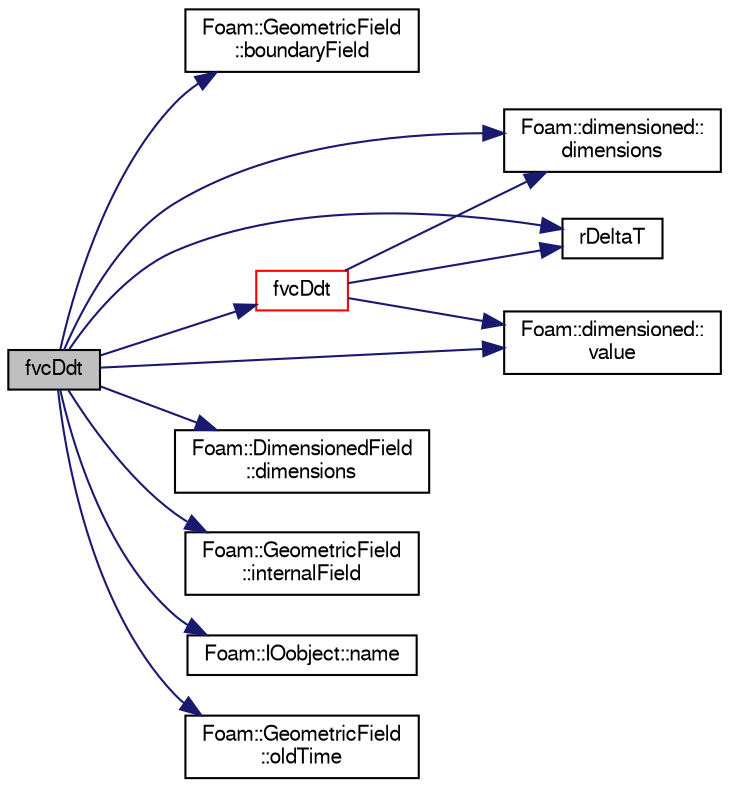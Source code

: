 digraph "fvcDdt"
{
  bgcolor="transparent";
  edge [fontname="FreeSans",fontsize="10",labelfontname="FreeSans",labelfontsize="10"];
  node [fontname="FreeSans",fontsize="10",shape=record];
  rankdir="LR";
  Node55 [label="fvcDdt",height=0.2,width=0.4,color="black", fillcolor="grey75", style="filled", fontcolor="black"];
  Node55 -> Node56 [color="midnightblue",fontsize="10",style="solid",fontname="FreeSans"];
  Node56 [label="Foam::GeometricField\l::boundaryField",height=0.2,width=0.4,color="black",URL="$a22434.html#a3c6c1a789b48ea0c5e8bff64f9c14f2d",tooltip="Return reference to GeometricBoundaryField. "];
  Node55 -> Node57 [color="midnightblue",fontsize="10",style="solid",fontname="FreeSans"];
  Node57 [label="Foam::dimensioned::\ldimensions",height=0.2,width=0.4,color="black",URL="$a26366.html#a512673c2674ca2d38885f1bb5f6994fb",tooltip="Return const reference to dimensions. "];
  Node55 -> Node58 [color="midnightblue",fontsize="10",style="solid",fontname="FreeSans"];
  Node58 [label="Foam::DimensionedField\l::dimensions",height=0.2,width=0.4,color="black",URL="$a26390.html#a66989c1e0666e0d0c93a2056ce75599e",tooltip="Return dimensions. "];
  Node55 -> Node59 [color="midnightblue",fontsize="10",style="solid",fontname="FreeSans"];
  Node59 [label="fvcDdt",height=0.2,width=0.4,color="red",URL="$a22466.html#a2b9a1541ce06c457e16e2cb676f67e46"];
  Node59 -> Node57 [color="midnightblue",fontsize="10",style="solid",fontname="FreeSans"];
  Node59 -> Node61 [color="midnightblue",fontsize="10",style="solid",fontname="FreeSans"];
  Node61 [label="rDeltaT",height=0.2,width=0.4,color="black",URL="$a38426.html#ab4a06642de5708190d817dc1a2e352a3"];
  Node59 -> Node62 [color="midnightblue",fontsize="10",style="solid",fontname="FreeSans"];
  Node62 [label="Foam::dimensioned::\lvalue",height=0.2,width=0.4,color="black",URL="$a26366.html#a7948200a26c85fc3a83ffa510a91d668",tooltip="Return const reference to value. "];
  Node55 -> Node63 [color="midnightblue",fontsize="10",style="solid",fontname="FreeSans"];
  Node63 [label="Foam::GeometricField\l::internalField",height=0.2,width=0.4,color="black",URL="$a22434.html#a9536140d36d69bbac40496f6b817aa0a",tooltip="Return internal field. "];
  Node55 -> Node64 [color="midnightblue",fontsize="10",style="solid",fontname="FreeSans"];
  Node64 [label="Foam::IOobject::name",height=0.2,width=0.4,color="black",URL="$a26142.html#acc80e00a8ac919288fb55bd14cc88bf6",tooltip="Return name. "];
  Node55 -> Node65 [color="midnightblue",fontsize="10",style="solid",fontname="FreeSans"];
  Node65 [label="Foam::GeometricField\l::oldTime",height=0.2,width=0.4,color="black",URL="$a22434.html#a2f51be6de19012555f923b0902d64135",tooltip="Return old time field. "];
  Node55 -> Node61 [color="midnightblue",fontsize="10",style="solid",fontname="FreeSans"];
  Node55 -> Node62 [color="midnightblue",fontsize="10",style="solid",fontname="FreeSans"];
}
